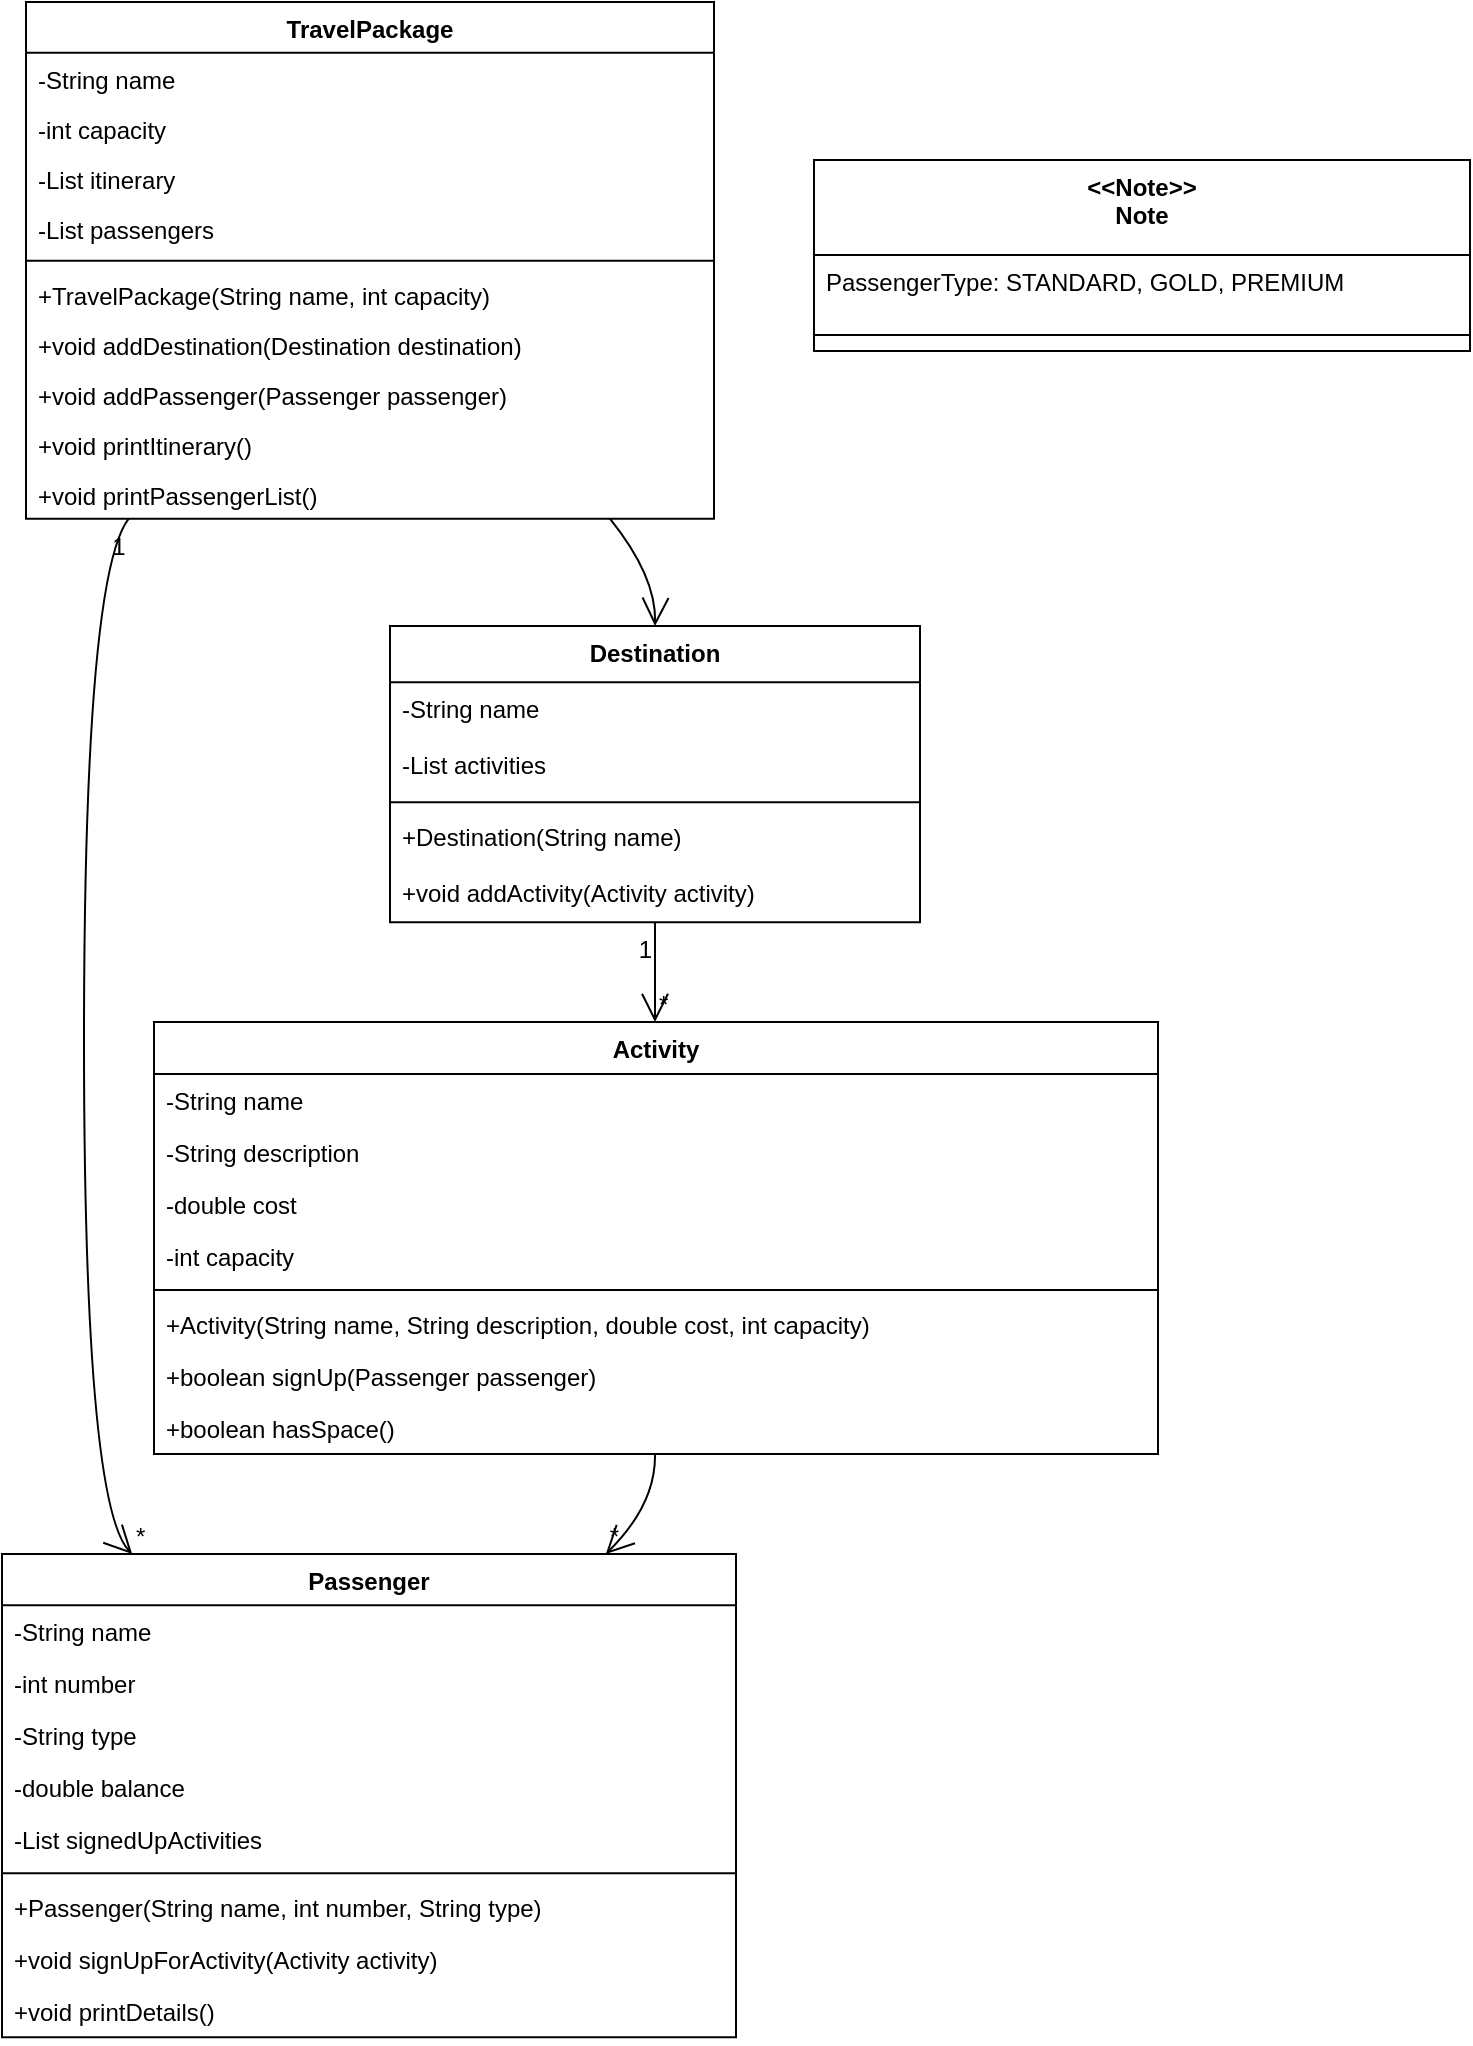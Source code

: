 <mxfile version="23.1.2" type="google">
  <diagram id="9g6J2wELE-XeDSXFsS9F" name="Page-3">
    <mxGraphModel grid="1" page="1" gridSize="10" guides="1" tooltips="1" connect="1" arrows="1" fold="1" pageScale="1" pageWidth="850" pageHeight="1100" math="0" shadow="0">
      <root>
        <mxCell id="0" />
        <mxCell id="1" parent="0" />
        <mxCell id="mnXBZtFp0mEqdUFqAHxf-1" value="TravelPackage" style="swimlane;fontStyle=1;align=center;verticalAlign=top;childLayout=stackLayout;horizontal=1;startSize=25.367;horizontalStack=0;resizeParent=1;resizeParentMax=0;resizeLast=0;collapsible=0;marginBottom=0;" vertex="1" parent="1">
          <mxGeometry x="32" y="20" width="344" height="258.367" as="geometry" />
        </mxCell>
        <mxCell id="mnXBZtFp0mEqdUFqAHxf-2" value="-String name" style="text;strokeColor=none;fillColor=none;align=left;verticalAlign=top;spacingLeft=4;spacingRight=4;overflow=hidden;rotatable=0;points=[[0,0.5],[1,0.5]];portConstraint=eastwest;" vertex="1" parent="mnXBZtFp0mEqdUFqAHxf-1">
          <mxGeometry y="25.367" width="344" height="25" as="geometry" />
        </mxCell>
        <mxCell id="mnXBZtFp0mEqdUFqAHxf-3" value="-int capacity" style="text;strokeColor=none;fillColor=none;align=left;verticalAlign=top;spacingLeft=4;spacingRight=4;overflow=hidden;rotatable=0;points=[[0,0.5],[1,0.5]];portConstraint=eastwest;" vertex="1" parent="mnXBZtFp0mEqdUFqAHxf-1">
          <mxGeometry y="50.367" width="344" height="25" as="geometry" />
        </mxCell>
        <mxCell id="mnXBZtFp0mEqdUFqAHxf-4" value="-List itinerary" style="text;strokeColor=none;fillColor=none;align=left;verticalAlign=top;spacingLeft=4;spacingRight=4;overflow=hidden;rotatable=0;points=[[0,0.5],[1,0.5]];portConstraint=eastwest;" vertex="1" parent="mnXBZtFp0mEqdUFqAHxf-1">
          <mxGeometry y="75.367" width="344" height="25" as="geometry" />
        </mxCell>
        <mxCell id="mnXBZtFp0mEqdUFqAHxf-5" value="-List passengers" style="text;strokeColor=none;fillColor=none;align=left;verticalAlign=top;spacingLeft=4;spacingRight=4;overflow=hidden;rotatable=0;points=[[0,0.5],[1,0.5]];portConstraint=eastwest;" vertex="1" parent="mnXBZtFp0mEqdUFqAHxf-1">
          <mxGeometry y="100.367" width="344" height="25" as="geometry" />
        </mxCell>
        <mxCell id="mnXBZtFp0mEqdUFqAHxf-6" style="line;strokeWidth=1;fillColor=none;align=left;verticalAlign=middle;spacingTop=-1;spacingLeft=3;spacingRight=3;rotatable=0;labelPosition=right;points=[];portConstraint=eastwest;strokeColor=inherit;" vertex="1" parent="mnXBZtFp0mEqdUFqAHxf-1">
          <mxGeometry y="125.367" width="344" height="8" as="geometry" />
        </mxCell>
        <mxCell id="mnXBZtFp0mEqdUFqAHxf-7" value="+TravelPackage(String name, int capacity)" style="text;strokeColor=none;fillColor=none;align=left;verticalAlign=top;spacingLeft=4;spacingRight=4;overflow=hidden;rotatable=0;points=[[0,0.5],[1,0.5]];portConstraint=eastwest;" vertex="1" parent="mnXBZtFp0mEqdUFqAHxf-1">
          <mxGeometry y="133.367" width="344" height="25" as="geometry" />
        </mxCell>
        <mxCell id="mnXBZtFp0mEqdUFqAHxf-8" value="+void addDestination(Destination destination)" style="text;strokeColor=none;fillColor=none;align=left;verticalAlign=top;spacingLeft=4;spacingRight=4;overflow=hidden;rotatable=0;points=[[0,0.5],[1,0.5]];portConstraint=eastwest;" vertex="1" parent="mnXBZtFp0mEqdUFqAHxf-1">
          <mxGeometry y="158.367" width="344" height="25" as="geometry" />
        </mxCell>
        <mxCell id="mnXBZtFp0mEqdUFqAHxf-9" value="+void addPassenger(Passenger passenger)" style="text;strokeColor=none;fillColor=none;align=left;verticalAlign=top;spacingLeft=4;spacingRight=4;overflow=hidden;rotatable=0;points=[[0,0.5],[1,0.5]];portConstraint=eastwest;" vertex="1" parent="mnXBZtFp0mEqdUFqAHxf-1">
          <mxGeometry y="183.367" width="344" height="25" as="geometry" />
        </mxCell>
        <mxCell id="mnXBZtFp0mEqdUFqAHxf-10" value="+void printItinerary()" style="text;strokeColor=none;fillColor=none;align=left;verticalAlign=top;spacingLeft=4;spacingRight=4;overflow=hidden;rotatable=0;points=[[0,0.5],[1,0.5]];portConstraint=eastwest;" vertex="1" parent="mnXBZtFp0mEqdUFqAHxf-1">
          <mxGeometry y="208.367" width="344" height="25" as="geometry" />
        </mxCell>
        <mxCell id="mnXBZtFp0mEqdUFqAHxf-11" value="+void printPassengerList()" style="text;strokeColor=none;fillColor=none;align=left;verticalAlign=top;spacingLeft=4;spacingRight=4;overflow=hidden;rotatable=0;points=[[0,0.5],[1,0.5]];portConstraint=eastwest;" vertex="1" parent="mnXBZtFp0mEqdUFqAHxf-1">
          <mxGeometry y="233.367" width="344" height="25" as="geometry" />
        </mxCell>
        <mxCell id="mnXBZtFp0mEqdUFqAHxf-12" value="Destination" style="swimlane;fontStyle=1;align=center;verticalAlign=top;childLayout=stackLayout;horizontal=1;startSize=28.067;horizontalStack=0;resizeParent=1;resizeParentMax=0;resizeLast=0;collapsible=0;marginBottom=0;" vertex="1" parent="1">
          <mxGeometry x="214" y="332" width="265" height="148.067" as="geometry" />
        </mxCell>
        <mxCell id="mnXBZtFp0mEqdUFqAHxf-13" value="-String name" style="text;strokeColor=none;fillColor=none;align=left;verticalAlign=top;spacingLeft=4;spacingRight=4;overflow=hidden;rotatable=0;points=[[0,0.5],[1,0.5]];portConstraint=eastwest;" vertex="1" parent="mnXBZtFp0mEqdUFqAHxf-12">
          <mxGeometry y="28.067" width="265" height="28" as="geometry" />
        </mxCell>
        <mxCell id="mnXBZtFp0mEqdUFqAHxf-14" value="-List activities" style="text;strokeColor=none;fillColor=none;align=left;verticalAlign=top;spacingLeft=4;spacingRight=4;overflow=hidden;rotatable=0;points=[[0,0.5],[1,0.5]];portConstraint=eastwest;" vertex="1" parent="mnXBZtFp0mEqdUFqAHxf-12">
          <mxGeometry y="56.067" width="265" height="28" as="geometry" />
        </mxCell>
        <mxCell id="mnXBZtFp0mEqdUFqAHxf-15" style="line;strokeWidth=1;fillColor=none;align=left;verticalAlign=middle;spacingTop=-1;spacingLeft=3;spacingRight=3;rotatable=0;labelPosition=right;points=[];portConstraint=eastwest;strokeColor=inherit;" vertex="1" parent="mnXBZtFp0mEqdUFqAHxf-12">
          <mxGeometry y="84.067" width="265" height="8" as="geometry" />
        </mxCell>
        <mxCell id="mnXBZtFp0mEqdUFqAHxf-16" value="+Destination(String name)" style="text;strokeColor=none;fillColor=none;align=left;verticalAlign=top;spacingLeft=4;spacingRight=4;overflow=hidden;rotatable=0;points=[[0,0.5],[1,0.5]];portConstraint=eastwest;" vertex="1" parent="mnXBZtFp0mEqdUFqAHxf-12">
          <mxGeometry y="92.067" width="265" height="28" as="geometry" />
        </mxCell>
        <mxCell id="mnXBZtFp0mEqdUFqAHxf-17" value="+void addActivity(Activity activity)" style="text;strokeColor=none;fillColor=none;align=left;verticalAlign=top;spacingLeft=4;spacingRight=4;overflow=hidden;rotatable=0;points=[[0,0.5],[1,0.5]];portConstraint=eastwest;" vertex="1" parent="mnXBZtFp0mEqdUFqAHxf-12">
          <mxGeometry y="120.067" width="265" height="28" as="geometry" />
        </mxCell>
        <mxCell id="mnXBZtFp0mEqdUFqAHxf-18" value="Activity" style="swimlane;fontStyle=1;align=center;verticalAlign=top;childLayout=stackLayout;horizontal=1;startSize=26.042;horizontalStack=0;resizeParent=1;resizeParentMax=0;resizeLast=0;collapsible=0;marginBottom=0;" vertex="1" parent="1">
          <mxGeometry x="96" y="530" width="502" height="216.042" as="geometry" />
        </mxCell>
        <mxCell id="mnXBZtFp0mEqdUFqAHxf-19" value="-String name" style="text;strokeColor=none;fillColor=none;align=left;verticalAlign=top;spacingLeft=4;spacingRight=4;overflow=hidden;rotatable=0;points=[[0,0.5],[1,0.5]];portConstraint=eastwest;" vertex="1" parent="mnXBZtFp0mEqdUFqAHxf-18">
          <mxGeometry y="26.042" width="502" height="26" as="geometry" />
        </mxCell>
        <mxCell id="mnXBZtFp0mEqdUFqAHxf-20" value="-String description" style="text;strokeColor=none;fillColor=none;align=left;verticalAlign=top;spacingLeft=4;spacingRight=4;overflow=hidden;rotatable=0;points=[[0,0.5],[1,0.5]];portConstraint=eastwest;" vertex="1" parent="mnXBZtFp0mEqdUFqAHxf-18">
          <mxGeometry y="52.042" width="502" height="26" as="geometry" />
        </mxCell>
        <mxCell id="mnXBZtFp0mEqdUFqAHxf-21" value="-double cost" style="text;strokeColor=none;fillColor=none;align=left;verticalAlign=top;spacingLeft=4;spacingRight=4;overflow=hidden;rotatable=0;points=[[0,0.5],[1,0.5]];portConstraint=eastwest;" vertex="1" parent="mnXBZtFp0mEqdUFqAHxf-18">
          <mxGeometry y="78.042" width="502" height="26" as="geometry" />
        </mxCell>
        <mxCell id="mnXBZtFp0mEqdUFqAHxf-22" value="-int capacity" style="text;strokeColor=none;fillColor=none;align=left;verticalAlign=top;spacingLeft=4;spacingRight=4;overflow=hidden;rotatable=0;points=[[0,0.5],[1,0.5]];portConstraint=eastwest;" vertex="1" parent="mnXBZtFp0mEqdUFqAHxf-18">
          <mxGeometry y="104.042" width="502" height="26" as="geometry" />
        </mxCell>
        <mxCell id="mnXBZtFp0mEqdUFqAHxf-23" style="line;strokeWidth=1;fillColor=none;align=left;verticalAlign=middle;spacingTop=-1;spacingLeft=3;spacingRight=3;rotatable=0;labelPosition=right;points=[];portConstraint=eastwest;strokeColor=inherit;" vertex="1" parent="mnXBZtFp0mEqdUFqAHxf-18">
          <mxGeometry y="130.042" width="502" height="8" as="geometry" />
        </mxCell>
        <mxCell id="mnXBZtFp0mEqdUFqAHxf-24" value="+Activity(String name, String description, double cost, int capacity)" style="text;strokeColor=none;fillColor=none;align=left;verticalAlign=top;spacingLeft=4;spacingRight=4;overflow=hidden;rotatable=0;points=[[0,0.5],[1,0.5]];portConstraint=eastwest;" vertex="1" parent="mnXBZtFp0mEqdUFqAHxf-18">
          <mxGeometry y="138.042" width="502" height="26" as="geometry" />
        </mxCell>
        <mxCell id="mnXBZtFp0mEqdUFqAHxf-25" value="+boolean signUp(Passenger passenger)" style="text;strokeColor=none;fillColor=none;align=left;verticalAlign=top;spacingLeft=4;spacingRight=4;overflow=hidden;rotatable=0;points=[[0,0.5],[1,0.5]];portConstraint=eastwest;" vertex="1" parent="mnXBZtFp0mEqdUFqAHxf-18">
          <mxGeometry y="164.042" width="502" height="26" as="geometry" />
        </mxCell>
        <mxCell id="mnXBZtFp0mEqdUFqAHxf-26" value="+boolean hasSpace()" style="text;strokeColor=none;fillColor=none;align=left;verticalAlign=top;spacingLeft=4;spacingRight=4;overflow=hidden;rotatable=0;points=[[0,0.5],[1,0.5]];portConstraint=eastwest;" vertex="1" parent="mnXBZtFp0mEqdUFqAHxf-18">
          <mxGeometry y="190.042" width="502" height="26" as="geometry" />
        </mxCell>
        <mxCell id="mnXBZtFp0mEqdUFqAHxf-27" value="Passenger" style="swimlane;fontStyle=1;align=center;verticalAlign=top;childLayout=stackLayout;horizontal=1;startSize=25.667;horizontalStack=0;resizeParent=1;resizeParentMax=0;resizeLast=0;collapsible=0;marginBottom=0;" vertex="1" parent="1">
          <mxGeometry x="20" y="796" width="367" height="241.667" as="geometry" />
        </mxCell>
        <mxCell id="mnXBZtFp0mEqdUFqAHxf-28" value="-String name" style="text;strokeColor=none;fillColor=none;align=left;verticalAlign=top;spacingLeft=4;spacingRight=4;overflow=hidden;rotatable=0;points=[[0,0.5],[1,0.5]];portConstraint=eastwest;" vertex="1" parent="mnXBZtFp0mEqdUFqAHxf-27">
          <mxGeometry y="25.667" width="367" height="26" as="geometry" />
        </mxCell>
        <mxCell id="mnXBZtFp0mEqdUFqAHxf-29" value="-int number" style="text;strokeColor=none;fillColor=none;align=left;verticalAlign=top;spacingLeft=4;spacingRight=4;overflow=hidden;rotatable=0;points=[[0,0.5],[1,0.5]];portConstraint=eastwest;" vertex="1" parent="mnXBZtFp0mEqdUFqAHxf-27">
          <mxGeometry y="51.667" width="367" height="26" as="geometry" />
        </mxCell>
        <mxCell id="mnXBZtFp0mEqdUFqAHxf-30" value="-String type" style="text;strokeColor=none;fillColor=none;align=left;verticalAlign=top;spacingLeft=4;spacingRight=4;overflow=hidden;rotatable=0;points=[[0,0.5],[1,0.5]];portConstraint=eastwest;" vertex="1" parent="mnXBZtFp0mEqdUFqAHxf-27">
          <mxGeometry y="77.667" width="367" height="26" as="geometry" />
        </mxCell>
        <mxCell id="mnXBZtFp0mEqdUFqAHxf-31" value="-double balance" style="text;strokeColor=none;fillColor=none;align=left;verticalAlign=top;spacingLeft=4;spacingRight=4;overflow=hidden;rotatable=0;points=[[0,0.5],[1,0.5]];portConstraint=eastwest;" vertex="1" parent="mnXBZtFp0mEqdUFqAHxf-27">
          <mxGeometry y="103.667" width="367" height="26" as="geometry" />
        </mxCell>
        <mxCell id="mnXBZtFp0mEqdUFqAHxf-32" value="-List signedUpActivities" style="text;strokeColor=none;fillColor=none;align=left;verticalAlign=top;spacingLeft=4;spacingRight=4;overflow=hidden;rotatable=0;points=[[0,0.5],[1,0.5]];portConstraint=eastwest;" vertex="1" parent="mnXBZtFp0mEqdUFqAHxf-27">
          <mxGeometry y="129.667" width="367" height="26" as="geometry" />
        </mxCell>
        <mxCell id="mnXBZtFp0mEqdUFqAHxf-33" style="line;strokeWidth=1;fillColor=none;align=left;verticalAlign=middle;spacingTop=-1;spacingLeft=3;spacingRight=3;rotatable=0;labelPosition=right;points=[];portConstraint=eastwest;strokeColor=inherit;" vertex="1" parent="mnXBZtFp0mEqdUFqAHxf-27">
          <mxGeometry y="155.667" width="367" height="8" as="geometry" />
        </mxCell>
        <mxCell id="mnXBZtFp0mEqdUFqAHxf-34" value="+Passenger(String name, int number, String type)" style="text;strokeColor=none;fillColor=none;align=left;verticalAlign=top;spacingLeft=4;spacingRight=4;overflow=hidden;rotatable=0;points=[[0,0.5],[1,0.5]];portConstraint=eastwest;" vertex="1" parent="mnXBZtFp0mEqdUFqAHxf-27">
          <mxGeometry y="163.667" width="367" height="26" as="geometry" />
        </mxCell>
        <mxCell id="mnXBZtFp0mEqdUFqAHxf-35" value="+void signUpForActivity(Activity activity)" style="text;strokeColor=none;fillColor=none;align=left;verticalAlign=top;spacingLeft=4;spacingRight=4;overflow=hidden;rotatable=0;points=[[0,0.5],[1,0.5]];portConstraint=eastwest;" vertex="1" parent="mnXBZtFp0mEqdUFqAHxf-27">
          <mxGeometry y="189.667" width="367" height="26" as="geometry" />
        </mxCell>
        <mxCell id="mnXBZtFp0mEqdUFqAHxf-36" value="+void printDetails()" style="text;strokeColor=none;fillColor=none;align=left;verticalAlign=top;spacingLeft=4;spacingRight=4;overflow=hidden;rotatable=0;points=[[0,0.5],[1,0.5]];portConstraint=eastwest;" vertex="1" parent="mnXBZtFp0mEqdUFqAHxf-27">
          <mxGeometry y="215.667" width="367" height="26" as="geometry" />
        </mxCell>
        <mxCell id="mnXBZtFp0mEqdUFqAHxf-37" value="&lt;&lt;Note&gt;&gt;&#xa;Note" style="swimlane;fontStyle=1;align=center;verticalAlign=top;childLayout=stackLayout;horizontal=1;startSize=47.5;horizontalStack=0;resizeParent=1;resizeParentMax=0;resizeLast=0;collapsible=0;marginBottom=0;" vertex="1" parent="1">
          <mxGeometry x="426" y="99" width="328" height="95.5" as="geometry" />
        </mxCell>
        <mxCell id="mnXBZtFp0mEqdUFqAHxf-38" value="PassengerType: STANDARD, GOLD, PREMIUM" style="text;strokeColor=none;fillColor=none;align=left;verticalAlign=top;spacingLeft=4;spacingRight=4;overflow=hidden;rotatable=0;points=[[0,0.5],[1,0.5]];portConstraint=eastwest;" vertex="1" parent="mnXBZtFp0mEqdUFqAHxf-37">
          <mxGeometry y="47.5" width="328" height="32" as="geometry" />
        </mxCell>
        <mxCell id="mnXBZtFp0mEqdUFqAHxf-39" style="line;strokeWidth=1;fillColor=none;align=left;verticalAlign=middle;spacingTop=-1;spacingLeft=3;spacingRight=3;rotatable=0;labelPosition=right;points=[];portConstraint=eastwest;strokeColor=inherit;" vertex="1" parent="mnXBZtFp0mEqdUFqAHxf-37">
          <mxGeometry y="79.5" width="328" height="16" as="geometry" />
        </mxCell>
        <mxCell id="mnXBZtFp0mEqdUFqAHxf-40" value="" style="curved=1;startArrow=none;endArrow=open;endSize=12;exitX=0.848;exitY=0.999;entryX=0.5;entryY=-0.002;rounded=0;" edge="1" parent="1" source="mnXBZtFp0mEqdUFqAHxf-1" target="mnXBZtFp0mEqdUFqAHxf-12">
          <mxGeometry relative="1" as="geometry">
            <Array as="points">
              <mxPoint x="347" y="307" />
            </Array>
          </mxGeometry>
        </mxCell>
        <mxCell id="mnXBZtFp0mEqdUFqAHxf-41" value="" style="curved=1;startArrow=none;endArrow=open;endSize=12;exitX=0.5;exitY=1.0;entryX=0.499;entryY=1.413e-7;rounded=0;" edge="1" parent="1" source="mnXBZtFp0mEqdUFqAHxf-12" target="mnXBZtFp0mEqdUFqAHxf-18">
          <mxGeometry relative="1" as="geometry">
            <Array as="points" />
          </mxGeometry>
        </mxCell>
        <mxCell id="mnXBZtFp0mEqdUFqAHxf-42" value="1" style="edgeLabel;resizable=0;labelBackgroundColor=none;fontSize=12;align=right;verticalAlign=top;" vertex="1" parent="mnXBZtFp0mEqdUFqAHxf-41">
          <mxGeometry x="-1" relative="1" as="geometry" />
        </mxCell>
        <mxCell id="mnXBZtFp0mEqdUFqAHxf-43" value="*" style="edgeLabel;resizable=0;labelBackgroundColor=none;fontSize=12;align=left;verticalAlign=bottom;" vertex="1" parent="mnXBZtFp0mEqdUFqAHxf-41">
          <mxGeometry x="1" relative="1" as="geometry" />
        </mxCell>
        <mxCell id="mnXBZtFp0mEqdUFqAHxf-44" value="" style="curved=1;startArrow=none;endArrow=open;endSize=12;exitX=0.15;exitY=0.999;entryX=0.178;entryY=0.001;rounded=0;" edge="1" parent="1" source="mnXBZtFp0mEqdUFqAHxf-1" target="mnXBZtFp0mEqdUFqAHxf-27">
          <mxGeometry relative="1" as="geometry">
            <Array as="points">
              <mxPoint x="61" y="307" />
              <mxPoint x="61" y="771" />
            </Array>
          </mxGeometry>
        </mxCell>
        <mxCell id="mnXBZtFp0mEqdUFqAHxf-45" value="1" style="edgeLabel;resizable=0;labelBackgroundColor=none;fontSize=12;align=right;verticalAlign=top;" vertex="1" parent="mnXBZtFp0mEqdUFqAHxf-44">
          <mxGeometry x="-1" relative="1" as="geometry" />
        </mxCell>
        <mxCell id="mnXBZtFp0mEqdUFqAHxf-46" value="*" style="edgeLabel;resizable=0;labelBackgroundColor=none;fontSize=12;align=left;verticalAlign=bottom;" vertex="1" parent="mnXBZtFp0mEqdUFqAHxf-44">
          <mxGeometry x="1" relative="1" as="geometry" />
        </mxCell>
        <mxCell id="mnXBZtFp0mEqdUFqAHxf-47" value="" style="curved=1;startArrow=none;endArrow=open;endSize=12;exitX=0.499;exitY=1.002;entryX=0.822;entryY=0.001;rounded=0;" edge="1" parent="1" source="mnXBZtFp0mEqdUFqAHxf-18" target="mnXBZtFp0mEqdUFqAHxf-27">
          <mxGeometry relative="1" as="geometry">
            <Array as="points">
              <mxPoint x="347" y="771" />
            </Array>
          </mxGeometry>
        </mxCell>
        <mxCell id="mnXBZtFp0mEqdUFqAHxf-48" value="*" style="edgeLabel;resizable=0;labelBackgroundColor=none;fontSize=12;align=left;verticalAlign=bottom;" vertex="1" parent="mnXBZtFp0mEqdUFqAHxf-47">
          <mxGeometry x="1" relative="1" as="geometry" />
        </mxCell>
      </root>
    </mxGraphModel>
  </diagram>
</mxfile>
